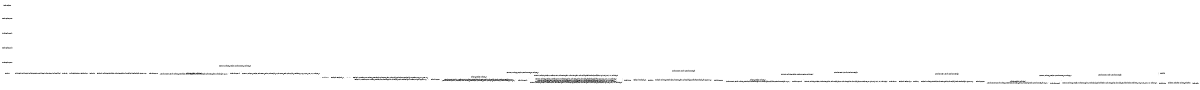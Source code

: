 digraph IKE_INITIATOR{
rankdir = LR;
size = "8,5"
node [shape = circle, label="ike_initiator_idle"] ike_initiator_idle;
node [shape = circle, label="ike_initiator_failed"] ike_initiator_failed;
node [shape = circle, label="ike_initiator_ready"] ike_initiator_ready;
node [shape = circle, label="ike_initiator_sa_init"] ike_initiator_sa_init;
node [shape = circle, label="ike_initiator_sa_init_request_sent"] ike_initiator_sa_init_request_sent;
node [shape = circle, label="ike_initiator_sa_init_response_wait"] ike_initiator_sa_init_response_wait;
node [shape = circle, label="ike_initiator_sa_init_done"] ike_initiator_sa_init_done;
node [shape = circle, label="ike_initiator_auth_1"] ike_initiator_auth_1;
node [shape = circle, label="ike_initiator_auth_1_request_sent"] ike_initiator_auth_1_request_sent;
node [shape = circle, label="ike_initiator_auth_1_response_wait"] ike_initiator_auth_1_response_wait;
node [shape = circle, label="ike_initiator_auth_1_done"] ike_initiator_auth_1_done;
node [shape = circle, label="ike_initiator_auth_2"] ike_initiator_auth_2;
node [shape = circle, label="ike_initiator_auth_2_request_sent"] ike_initiator_auth_2_request_sent;
node [shape = circle, label="ike_initiator_auth_2_response_wait"] ike_initiator_auth_2_response_wait;
node [shape = circle, label="ike_initiator_auth_2_done"] ike_initiator_auth_2_done;
node [shape = circle, label="ike_initiator_auth_3"] ike_initiator_auth_3;
node [shape = circle, label="ike_initiator_auth_3_request_sent"] ike_initiator_auth_3_request_sent;
node [shape = circle, label="ike_initiator_auth_3_response_wait"] ike_initiator_auth_3_response_wait;
node [shape = circle, label="ike_initiator_auth_3_done"] ike_initiator_auth_3_done;
node [shape = circle, label="ike_initiator_keepalive"] ike_initiator_keepalive;
node [shape = circle, label="ike_initiator_keepalive_request_sent"] ike_initiator_keepalive_request_sent;
node [shape = circle, label="ike_initiator_keepalive_response_wait"] ike_initiator_keepalive_response_wait;
node [shape = circle, label="ike_initiator_keepalive_request_wait"] ike_initiator_keepalive_request_wait;
node [shape = circle, label="ike_initiator_keepalive_response_sent"] ike_initiator_keepalive_response_sent;
node [shape = circle, label="ike_initiator_keepalive_done"] ike_initiator_keepalive_done;

//initial_state: ike_initiator_idle
//state variables: internal_ike_udp{send_ike_initiator_packet, send_ike_responder_packet, null}<null>; internal_ike_dns{init_epdg_discovery, null}<null>; internal_ike_sip{child_sa_established, null}<null>; ike_exchange_start{true, false}<false>; my_ike_retransmission_needed{true, false}<false>; role{requester, responder, null}<null>; dynamic_update_enabled{true, false}<false>; ike_sa_established{true, false}<false>; child_sa_established{true, false}<false>; my_last_sent_ike_msg{ike_sa_init, ike_auth_1, ike_auth_2, ike_auth_3, ike_keepalive, null}<null>; my_last_rcvd_ike_msg{ike_sa_init, ike_auth_1, ike_auth_2, ike_auth_3, ike_keepalive, null}<null>; my_last_sent_payload{configuration, configuration_and_certreq, eap-response-aka-challenge, eap-success, authentication, null}<null>; my_last_rcvd_payload{configuration, certificate_and_authentication_and_eap-request-aka-challenge, eap-request-aka-challenge, authentication, configuration_and_authentication, null}<null>; root_certificate_is_provisioned{true, false}<false>; received_eap_success{true, false}<false>;
//number variables: my_imid{0, 8}<0, ((my_imid+1) mod 8)>; my_rmid{0, 8}<0, ((my_rmid + 1) mod 8)>; rnum{0, 3}<0, rnum+1>; rip{0, 5}<0, eip>;
//define: check_other_imid := (other_imid=my_imid); check_other_rmid := (other_rmid=((my_rmid+1) mod 8)); check_retransmission := (other_rmid=my_rmid); check_trials := rnum<1;

// All the entities
ike_initiator_idle -> ike_initiator_ready [label = "internal_udp_ike=ready / internal_ike_udp=null, internal_ike_dns=init_epdg_discovery, internal_ike_sip=null, my_last_sent_ike_msg=null, my_last_sent_payload=null"]
//ike_initiator_idle -> ike_initiator_ready [label = "internal_udp_ike=ready / internal_ike_udp=null, internal_dns_ike=finish_epdg_discovery, eip=3, internal_ike_sip=null"]

// IKE SA INIT
ike_initiator_ready -> ike_initiator_sa_init [label = "internal_dns_ike=finish_epdg_discovery / ike_exchange_start=true"]
ike_initiator_sa_init -> ike_initiator_sa_init_request_sent [label = "ike_exchange_start / internal_ike_udp=send_ike_initiator_packet, my_last_sent_ike_msg=ike_sa_init, my_last_sent_payload=null, ike_exchange_start=false, role=requester, rnum=0"]
ike_initiator_sa_init_request_sent -> ike_initiator_sa_init_response_wait [label = "internal_udp_ike=sent_ike_packet / internal_udp_ike=null"]
ike_initiator_sa_init_response_wait -> ike_initiator_sa_init_request_sent [label = "my_ike_retransmission_needed & check_trials / internal_ike_udp=send_ike_initiator_packet, my_last_rcvd_ike_msg=ike_sa_init, my_ike_retransmission_needed=false, my_last_sent_ike_msg=ike_sa_init, my_last_sent_payload=null, rnum=rnum+1"]
ike_initiator_sa_init_response_wait -> ike_initiator_failed [label = "my_ike_retransmission_needed & !check_trials / my_ike_retransmission_needed=false"]
ike_initiator_sa_init_response_wait -> ike_initiator_sa_init_response_wait [label = "!check_other_imid & internal_udp_ike=rcvd_ike_packet / my_ike_retransmission_needed=true, internal_udp_ike=null"]
ike_initiator_sa_init_response_wait -> ike_initiator_sa_init_done [label = "check_other_imid & internal_udp_ike=rcvd_ike_packet & other_last_sent_ike_msg=ike_sa_init & other_last_sent_payload=null / my_last_rcvd_ike_msg=ike_sa_init, my_last_rcvd_payload=null, ike_sa_established=true, role=null, my_imid=((my_imid+1) mod 8), internal_udp_ike=null"]

// IKE AUTH 1
ike_initiator_sa_init_done -> ike_initiator_auth_1 [label = "!ike_exchange_start / ike_exchange_start=true"]
// root certificate provisioned -> cfgrequest/certreq
ike_initiator_auth_1 -> ike_initiator_auth_1_request_sent [label = "ike_exchange_start & root_certificate_is_provisioned / internal_ike_udp=send_ike_initiator_packet, my_last_sent_ike_msg=ike_auth_1, my_last_sent_payload=configuration_and_certreq, ike_exchange_start=false, root_certificate_is_provisioned=true, role=requester, rnum=0"]
// !root certificate provisioned -> cfgrequest
ike_initiator_auth_1 -> ike_initiator_auth_1_request_sent [label = "ike_exchange_start & !root_certificate_is_provisioned / internal_ike_udp=send_ike_initiator_packet, my_last_sent_ike_msg=ike_auth_1, my_last_sent_payload=configuration, ike_exchange_start=false, root_certificate_is_provisioned=false, role=requester, rnum=0"]
ike_initiator_auth_1_request_sent -> ike_initiator_auth_1_response_wait [label = "internal_udp_ike=sent_ike_packet / internal_udp_ike=null"]
ike_initiator_auth_1_response_wait -> ike_initiator_auth_1_request_sent [label = "my_ike_retransmission_needed & check_trials & !root_certificate_is_provisioned / internal_ike_udp=send_ike_initiator_packet, my_last_sent_ike_msg=ike_auth_1, my_last_sent_payload=configuration, my_ike_retransmission_needed=false, rnum=rnum+1"]
ike_initiator_auth_1_response_wait -> ike_initiator_auth_1_request_sent [label = "my_ike_retransmission_needed & check_trials & root_certificate_is_provisioned / internal_ike_udp=send_ike_initiator_packet, my_last_sent_ike_msg=ike_auth_1, my_last_sent_payload=configuration_and_certreq, my_ike_retransmission_needed=false, rnum=rnum+1"]
ike_initiator_auth_1_response_wait -> ike_initiator_failed [label = "my_ike_retransmission_needed & !check_trials / my_ike_retransmission_needed=false"]
ike_initiator_auth_1_response_wait -> ike_initiator_auth_1_response_wait [label = "!check_other_imid & internal_udp_ike=rcvd_ike_packet / my_ike_retransmission_needed=true, internal_udp_ike=null"]
// root certificate provisioned rcvd certificate/auth/eap-request-aka-challenge -> done
ike_initiator_auth_1_response_wait -> ike_initiator_auth_1_done [label = "check_other_imid & internal_udp_ike=rcvd_ike_packet & root_certificate_is_provisioned & other_last_sent_ike_msg=ike_auth_1 / my_last_rcvd_ike_msg=ike_auth_1, my_last_rcvd_payload=certificate_authentication_eap-request-aka-challenge, role=null, my_imid=((my_imid+1) mod 8), internal_udp_ike=null"]
// root certificate provisioned rcvd auth/eap-request-aka-challenge -> done
ike_initiator_auth_1_response_wait -> ike_initiator_auth_1_done [label = "check_other_imid & internal_udp_ike=rcvd_ike_packet & root_certificate_is_provisioned & other_last_sent_ike_msg=ike_auth_1 / my_last_rcvd_ike_msg=ike_auth_1, my_last_rcvd_payload=authentication_eap-request-aka-challenge, role=null, my_imid=((my_imid+1) mod 8), internal_udp_ike=null"]
// root certificate provisioned rcvd eap-request-aka-challenge -> done
ike_initiator_auth_1_response_wait -> ike_initiator_auth_1_done [label = "check_other_imid & internal_udp_ike=rcvd_ike_packet & root_certificate_is_provisioned & other_last_sent_ike_msg=ike_auth_1 / my_last_rcvd_ike_msg=ike_auth_1, my_last_rcvd_payload=eap-request-aka-challenge, role=null, my_imid=((my_imid+1) mod 8), internal_udp_ike=null"]
// !root certificate provisioned rcvd auth/eap-request-aka-challenge -> done
ike_initiator_auth_1_response_wait -> ike_initiator_auth_1_done [label = "check_other_imid & internal_udp_ike=rcvd_ike_packet & !root_certificate_is_provisioned & other_last_sent_ike_msg=ike_auth_1 / my_last_rcvd_ike_msg=ike_auth_1, my_last_rcvd_payload=authentication_eap-request-aka-challenge, role=null, my_imid=((my_imid+1) mod 8), internal_udp_ike=null"]
// !root certificate provisioned rcvd eap-request-aka-challenge -> done
ike_initiator_auth_1_response_wait -> ike_initiator_auth_1_done [label = "check_other_imid & internal_udp_ike=rcvd_ike_packet & !root_certificate_is_provisioned & other_last_sent_ike_msg=ike_auth_1 & other_last_sent_payload=eap-request-aka-challenge / my_last_rcvd_ike_msg=ike_auth_1, my_last_rcvd_payload=eap-request-aka-challenge, role=null, my_imid=((my_imid+1) mod 8), internal_udp_ike=null"]

// IKE AUTH 2
ike_initiator_auth_1_done -> ike_initiator_auth_2 [label = "!ike_exchange_start / ike_exchange_start=true"]
ike_initiator_auth_2 -> ike_initiator_auth_2_request_sent [label = "ike_exchange_start / internal_ike_udp=send_ike_initiator_packet, my_last_sent_ike_msg=ike_auth_2, my_last_sent_payload=eap-response-aka-challenge, ike_exchange_start=false, role=requester, rnum=0"]
ike_initiator_auth_2_request_sent -> ike_initiator_auth_2_response_wait [label = "internal_udp_ike=sent_ike_packet / internal_udp_ike=null"]
ike_initiator_auth_2_response_wait -> ike_initiator_auth_2_request_sent [label = "my_ike_retransmission_needed & check_trials / internal_ike_udp=send_ike_initiator_packet, my_last_sent_ike_msg=ike_auth_2, my_last_sent_payload=eap-response-aka-challenge, my_ike_retransmission_needed=false, rnum=rnum+1"]
ike_initiator_auth_2_response_wait -> ike_initiator_failed [label = "my_ike_retransmission_needed & !check_trials / my_ike_retransmission_needed=false"]
ike_initiator_auth_2_response_wait -> ike_initiator_auth_2_response_wait [label = "!check_other_imid & internal_udp_ike=rcvd_ike_packet / my_ike_retransmission_needed=true, internal_udp_ike=null"]
ike_initiator_auth_2_response_wait -> ike_initiator_auth_2_done [label = "check_other_imid & internal_udp_ike=rcvd_ike_packet & other_last_sent_ike_msg=ike_auth_2 & other_last_sent_payload=eap-success / my_last_rcvd_ike_msg=ike_auth_2, my_last_rcvd_payload=eap-success, received_eap_success=true, role=null, my_imid=((my_imid+1) mod 8), internal_udp_ike=null"]

// IKE AUTH 3
ike_initiator_auth_2_done -> ike_initiator_auth_3 [label = "!ike_exchange_start / ike_exchange_start=true"]
ike_initiator_auth_3 -> ike_initiator_auth_3_request_sent [label = "ike_exchange_start / internal_ike_udp=send_ike_initiator_packet, my_last_sent_ike_msg=ike_auth_3, my_last_sent_payload=authentication, ike_exchange_start=false, role=requester, rnum=0"]
ike_initiator_auth_3_request_sent -> ike_initiator_auth_3_response_wait [label = "internal_udp_ike=sent_ike_packet / internal_udp_ike=null"]
ike_initiator_auth_3_response_wait -> ike_initiator_auth_3_request_sent [label = "my_ike_retransmission_needed & check_trials / internal_ike_udp=send_ike_initiator_packet, my_last_sent_ike_msg=ike_auth_3, my_last_sent_payload=authentication, my_ike_retransmission_needed=false, rnum=rnum+1"]
ike_initiator_auth_3_response_wait -> ike_initiator_failed [label = "my_ike_retransmission_needed & !check_trials / my_ike_retransmission_needed=false"]
ike_initiator_auth_3_response_wait -> ike_initiator_auth_3_response_wait [label = "!check_other_imid & internal_udp_ike=rcvd_ike_packet / my_ike_retransmission_needed=true, internal_udp_ike=null"]
ike_initiator_auth_3_response_wait -> ike_initiator_auth_3_done [label = "check_other_imid & internal_udp_ike=rcvd_ike_packet & other_last_sent_ike_msg=ike_auth_3 & other_last_sent_payload=configuration_and_authentication / my_last_rcvd_ike_msg=ike_auth_3, my_last_rcvd_payload=configuration_and_authentication, child_sa_established=true, role=null, my_imid=((my_imid+1) mod 8), internal_udp_ike=null"]

// IKE Keepalive
ike_initiator_auth_3_done -> ike_initiator_keepalive [label = "ike_sa_established & child_sa_established / internal_ike_sip=child_sa_established"]
//ike_initiator_keepalive_done -> ike_initiator_keepalive [label = "!ike_exchange_start / ike_exchange_start=true"]
//ike_initiator_keepalive -> ike_initiator_keepalive_request_sent [label = "ike_exchange_start / internal_ike_udp=send_ike_initiator_packet, my_last_sent_ike_msg=ike_keepalive, my_last_sent_payload=null, ike_exchange_start=false, role=requester, rnum=0"]
//ike_initiator_keepalive_request_sent -> ike_initiator_keepalive_response_wait [label = "internal_udp_ike=sent_ike_packet / internal_udp_ike=null"]
//ike_initiator_keepalive_response_wait -> ike_initiator_keepalive_request_sent [label = "my_ike_retransmission_needed & check_trials / internal_ike_udp=send_ike_initiator_packet, my_last_sent_ike_msg=ike_keepalive, my_last_sent_payload=null, my_ike_retransmission_needed=false, rnum=rnum+1"]
//ike_initiator_keepalive_response_wait -> ike_initiator_failed [label = "my_ike_retransmission_needed & !check_trials / my_ike_retransmission_needed=false"]
//ike_initiator_keepalive_response_wait -> ike_initiator_keepalive_response_wait [label = "!check_other_imid & internal_udp_ike=rcvd_ike_packet / my_ike_retransmission_needed=true, internal_udp_ike=null"]
//ike_initiator_keepalive_response_wait -> ike_initiator_keepalive_done [label = "check_other_imid & internal_udp_ike=rcvd_ike_packet & other_last_sent_ike_msg=ike_keepalive / my_last_rcvd_ike_msg=ike_keepalive, my_last_rcvd_payload=null, role=null, my_imid=((my_imid+1) mod 8), internal_udp_ike=null"]
//
//ike_initiator_keepalive -> ike_initiator_keepalive_request_wait [label = "ike_exchange_start / ike_exchange_start=false, role=responder, rnum=0"]
//ike_initiator_keepalive_request_wait -> ike_initiator_keepalive_response_sent [label = "check_retransmission & internal_udp_ike=rcvd_ike_packet & other_last_sent_ike_msg=ike_keepalive / my_last_rcvd_ike_msg=ike_keepalive, internal_ike_udp=send_ike_initiator_packet, my_last_sent_ike_msg=ike_keepalive, internal_udp_ike=null"]
//ike_initiator_keepalive_request_wait -> ike_initiator_keepalive_response_sent [label = "check_other_rmid & internal_udp_ike=rcvd_ike_packet & dynamic_update_enabled & other_last_sent_ike_msg=ike_keepalive / my_rmid=((my_rmid+1) mod 8), rip=rcvd_src_addr, child_sa_established=true, my_last_rcvd_ike_msg=ike_keepalive, my_last_rcvd_payload=null, internal_ike_udp=send_ike_initiator_packet, my_last_sent_ike_msg=ike_keepalive, internal_udp_ike=null"]
//ike_initiator_keepalive_request_wait -> ike_initiator_keepalive_response_sent [label = "check_other_rmid & internal_udp_ike=rcvd_ike_packet & !dynamic_update_enabled & other_last_sent_ike_msg=ike_keepalive / my_last_rcvd_ike_msg=ike_keepalive, my_last_rcvd_payload=null, my_rmid=((my_rmid+1) mod 8), child_sa_established=true, internal_ike_udp=send_ike_initiator_packet, my_last_sent_ike_msg=ike_keepalive, internal_udp_ike=null"]
//ike_initiator_keepalive_request_wait -> ike_initiator_keepalive_request_wait [label = "!check_other_rmid & internal_udp_ike=rcvd_ike_packet / other_ike_retransmission_needed=true, internal_udp_ike=null"]
//ike_initiator_keepalive_response_sent -> ike_initiator_keepalive_done [label = "internal_udp_ike=sent_ike_packet / role=null, internal_udp_ike=null"]

}
